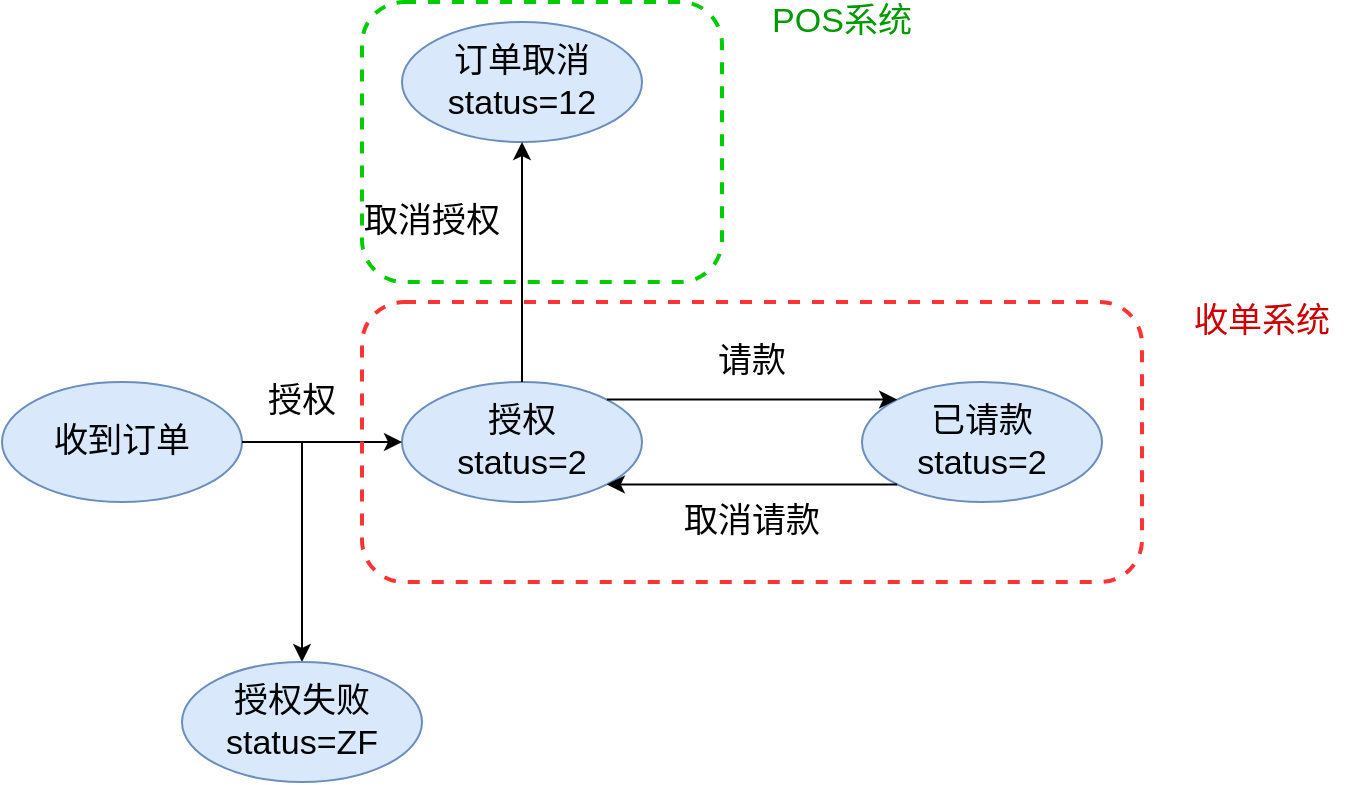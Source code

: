 <mxfile version="13.4.2" type="github"><diagram id="BAY3mqIBr5TOU0I4cVhJ" name="Page-1"><mxGraphModel dx="1038" dy="547" grid="1" gridSize="10" guides="1" tooltips="1" connect="1" arrows="1" fold="1" page="1" pageScale="1" pageWidth="827" pageHeight="1169" math="0" shadow="0"><root><mxCell id="0"/><mxCell id="1" parent="0"/><mxCell id="rUpfXlZB8VtJ2UrcQ8Le-2" value="收到订单" style="ellipse;whiteSpace=wrap;html=1;fontSize=17;fillColor=#dae8fc;strokeColor=#6c8ebf;" vertex="1" parent="1"><mxGeometry x="60" y="270" width="120" height="60" as="geometry"/></mxCell><mxCell id="rUpfXlZB8VtJ2UrcQ8Le-3" value="&lt;div&gt;授权&lt;/div&gt;&lt;div&gt;status=2&lt;br&gt;&lt;/div&gt;" style="ellipse;whiteSpace=wrap;html=1;fontSize=17;fillColor=#dae8fc;strokeColor=#6c8ebf;" vertex="1" parent="1"><mxGeometry x="260" y="270" width="120" height="60" as="geometry"/></mxCell><mxCell id="rUpfXlZB8VtJ2UrcQ8Le-4" value="" style="endArrow=classic;html=1;fontSize=17;exitX=1;exitY=0.5;exitDx=0;exitDy=0;entryX=0;entryY=0.5;entryDx=0;entryDy=0;" edge="1" parent="1" source="rUpfXlZB8VtJ2UrcQ8Le-2" target="rUpfXlZB8VtJ2UrcQ8Le-3"><mxGeometry width="50" height="50" relative="1" as="geometry"><mxPoint x="200" y="420" as="sourcePoint"/><mxPoint x="250" y="370" as="targetPoint"/></mxGeometry></mxCell><mxCell id="rUpfXlZB8VtJ2UrcQ8Le-5" value="&lt;div&gt;已请款&lt;/div&gt;&lt;div&gt;status=2&lt;br&gt;&lt;/div&gt;" style="ellipse;whiteSpace=wrap;html=1;fontSize=17;fillColor=#dae8fc;strokeColor=#6c8ebf;" vertex="1" parent="1"><mxGeometry x="490" y="270" width="120" height="60" as="geometry"/></mxCell><mxCell id="rUpfXlZB8VtJ2UrcQ8Le-6" value="" style="endArrow=classic;html=1;fontSize=17;exitX=1;exitY=0;exitDx=0;exitDy=0;entryX=0;entryY=0;entryDx=0;entryDy=0;" edge="1" parent="1" source="rUpfXlZB8VtJ2UrcQ8Le-3" target="rUpfXlZB8VtJ2UrcQ8Le-5"><mxGeometry width="50" height="50" relative="1" as="geometry"><mxPoint x="360" y="390" as="sourcePoint"/><mxPoint x="410" y="340" as="targetPoint"/></mxGeometry></mxCell><mxCell id="rUpfXlZB8VtJ2UrcQ8Le-7" value="请款" style="text;html=1;strokeColor=none;fillColor=none;align=center;verticalAlign=middle;whiteSpace=wrap;rounded=0;fontSize=17;" vertex="1" parent="1"><mxGeometry x="415" y="250" width="40" height="20" as="geometry"/></mxCell><mxCell id="rUpfXlZB8VtJ2UrcQ8Le-8" value="" style="endArrow=classic;html=1;fontSize=17;exitX=0;exitY=1;exitDx=0;exitDy=0;entryX=1;entryY=1;entryDx=0;entryDy=0;" edge="1" parent="1" source="rUpfXlZB8VtJ2UrcQ8Le-5" target="rUpfXlZB8VtJ2UrcQ8Le-3"><mxGeometry width="50" height="50" relative="1" as="geometry"><mxPoint x="280" y="450" as="sourcePoint"/><mxPoint x="330" y="400" as="targetPoint"/></mxGeometry></mxCell><mxCell id="rUpfXlZB8VtJ2UrcQ8Le-9" value="取消请款" style="text;html=1;strokeColor=none;fillColor=none;align=center;verticalAlign=middle;whiteSpace=wrap;rounded=0;fontSize=17;" vertex="1" parent="1"><mxGeometry x="390" y="330" width="90" height="20" as="geometry"/></mxCell><mxCell id="rUpfXlZB8VtJ2UrcQ8Le-11" value="" style="endArrow=classic;html=1;fontSize=17;" edge="1" parent="1"><mxGeometry width="50" height="50" relative="1" as="geometry"><mxPoint x="210" y="300" as="sourcePoint"/><mxPoint x="210" y="410" as="targetPoint"/></mxGeometry></mxCell><mxCell id="rUpfXlZB8VtJ2UrcQ8Le-12" value="&lt;div&gt;授权失败&lt;/div&gt;&lt;div&gt;status=ZF&lt;br&gt;&lt;/div&gt;" style="ellipse;whiteSpace=wrap;html=1;fontSize=17;fillColor=#dae8fc;strokeColor=#6c8ebf;" vertex="1" parent="1"><mxGeometry x="150" y="410" width="120" height="60" as="geometry"/></mxCell><mxCell id="rUpfXlZB8VtJ2UrcQ8Le-13" value="&lt;div&gt;订单取消&lt;/div&gt;status=12" style="ellipse;whiteSpace=wrap;html=1;fontSize=17;fillColor=#dae8fc;strokeColor=#6c8ebf;" vertex="1" parent="1"><mxGeometry x="260" y="90" width="120" height="60" as="geometry"/></mxCell><mxCell id="rUpfXlZB8VtJ2UrcQ8Le-14" value="" style="endArrow=classic;html=1;fontSize=17;exitX=0.5;exitY=0;exitDx=0;exitDy=0;entryX=0.5;entryY=1;entryDx=0;entryDy=0;" edge="1" parent="1" source="rUpfXlZB8VtJ2UrcQ8Le-3" target="rUpfXlZB8VtJ2UrcQ8Le-13"><mxGeometry width="50" height="50" relative="1" as="geometry"><mxPoint x="340" y="450" as="sourcePoint"/><mxPoint x="390" y="400" as="targetPoint"/></mxGeometry></mxCell><mxCell id="rUpfXlZB8VtJ2UrcQ8Le-15" value="" style="rounded=1;whiteSpace=wrap;html=1;fontSize=17;fillColor=none;dashed=1;strokeWidth=2;strokeColor=#FF3333;" vertex="1" parent="1"><mxGeometry x="240" y="230" width="390" height="140" as="geometry"/></mxCell><mxCell id="rUpfXlZB8VtJ2UrcQ8Le-16" value="取消授权" style="text;html=1;strokeColor=none;fillColor=none;align=center;verticalAlign=middle;whiteSpace=wrap;rounded=0;dashed=1;fontSize=17;" vertex="1" parent="1"><mxGeometry x="240" y="180" width="70" height="20" as="geometry"/></mxCell><mxCell id="rUpfXlZB8VtJ2UrcQ8Le-17" value="授权" style="text;html=1;strokeColor=none;fillColor=none;align=center;verticalAlign=middle;whiteSpace=wrap;rounded=0;dashed=1;fontSize=17;" vertex="1" parent="1"><mxGeometry x="175" y="270" width="70" height="20" as="geometry"/></mxCell><mxCell id="rUpfXlZB8VtJ2UrcQ8Le-18" value="" style="rounded=1;whiteSpace=wrap;html=1;fontSize=17;fillColor=none;dashed=1;strokeWidth=2;strokeColor=#00CC00;" vertex="1" parent="1"><mxGeometry x="240" y="80" width="180" height="140" as="geometry"/></mxCell><mxCell id="rUpfXlZB8VtJ2UrcQ8Le-19" value="&lt;font color=&quot;#009900&quot;&gt;POS系统&lt;/font&gt;" style="text;html=1;strokeColor=none;fillColor=none;align=center;verticalAlign=middle;whiteSpace=wrap;rounded=0;dashed=1;fontSize=17;" vertex="1" parent="1"><mxGeometry x="430" y="80" width="100" height="20" as="geometry"/></mxCell><mxCell id="rUpfXlZB8VtJ2UrcQ8Le-20" value="&lt;font color=&quot;#CC0000&quot;&gt;收单系统&lt;/font&gt;" style="text;html=1;strokeColor=none;fillColor=none;align=center;verticalAlign=middle;whiteSpace=wrap;rounded=0;dashed=1;fontSize=17;" vertex="1" parent="1"><mxGeometry x="640" y="230" width="100" height="20" as="geometry"/></mxCell></root></mxGraphModel></diagram></mxfile>
